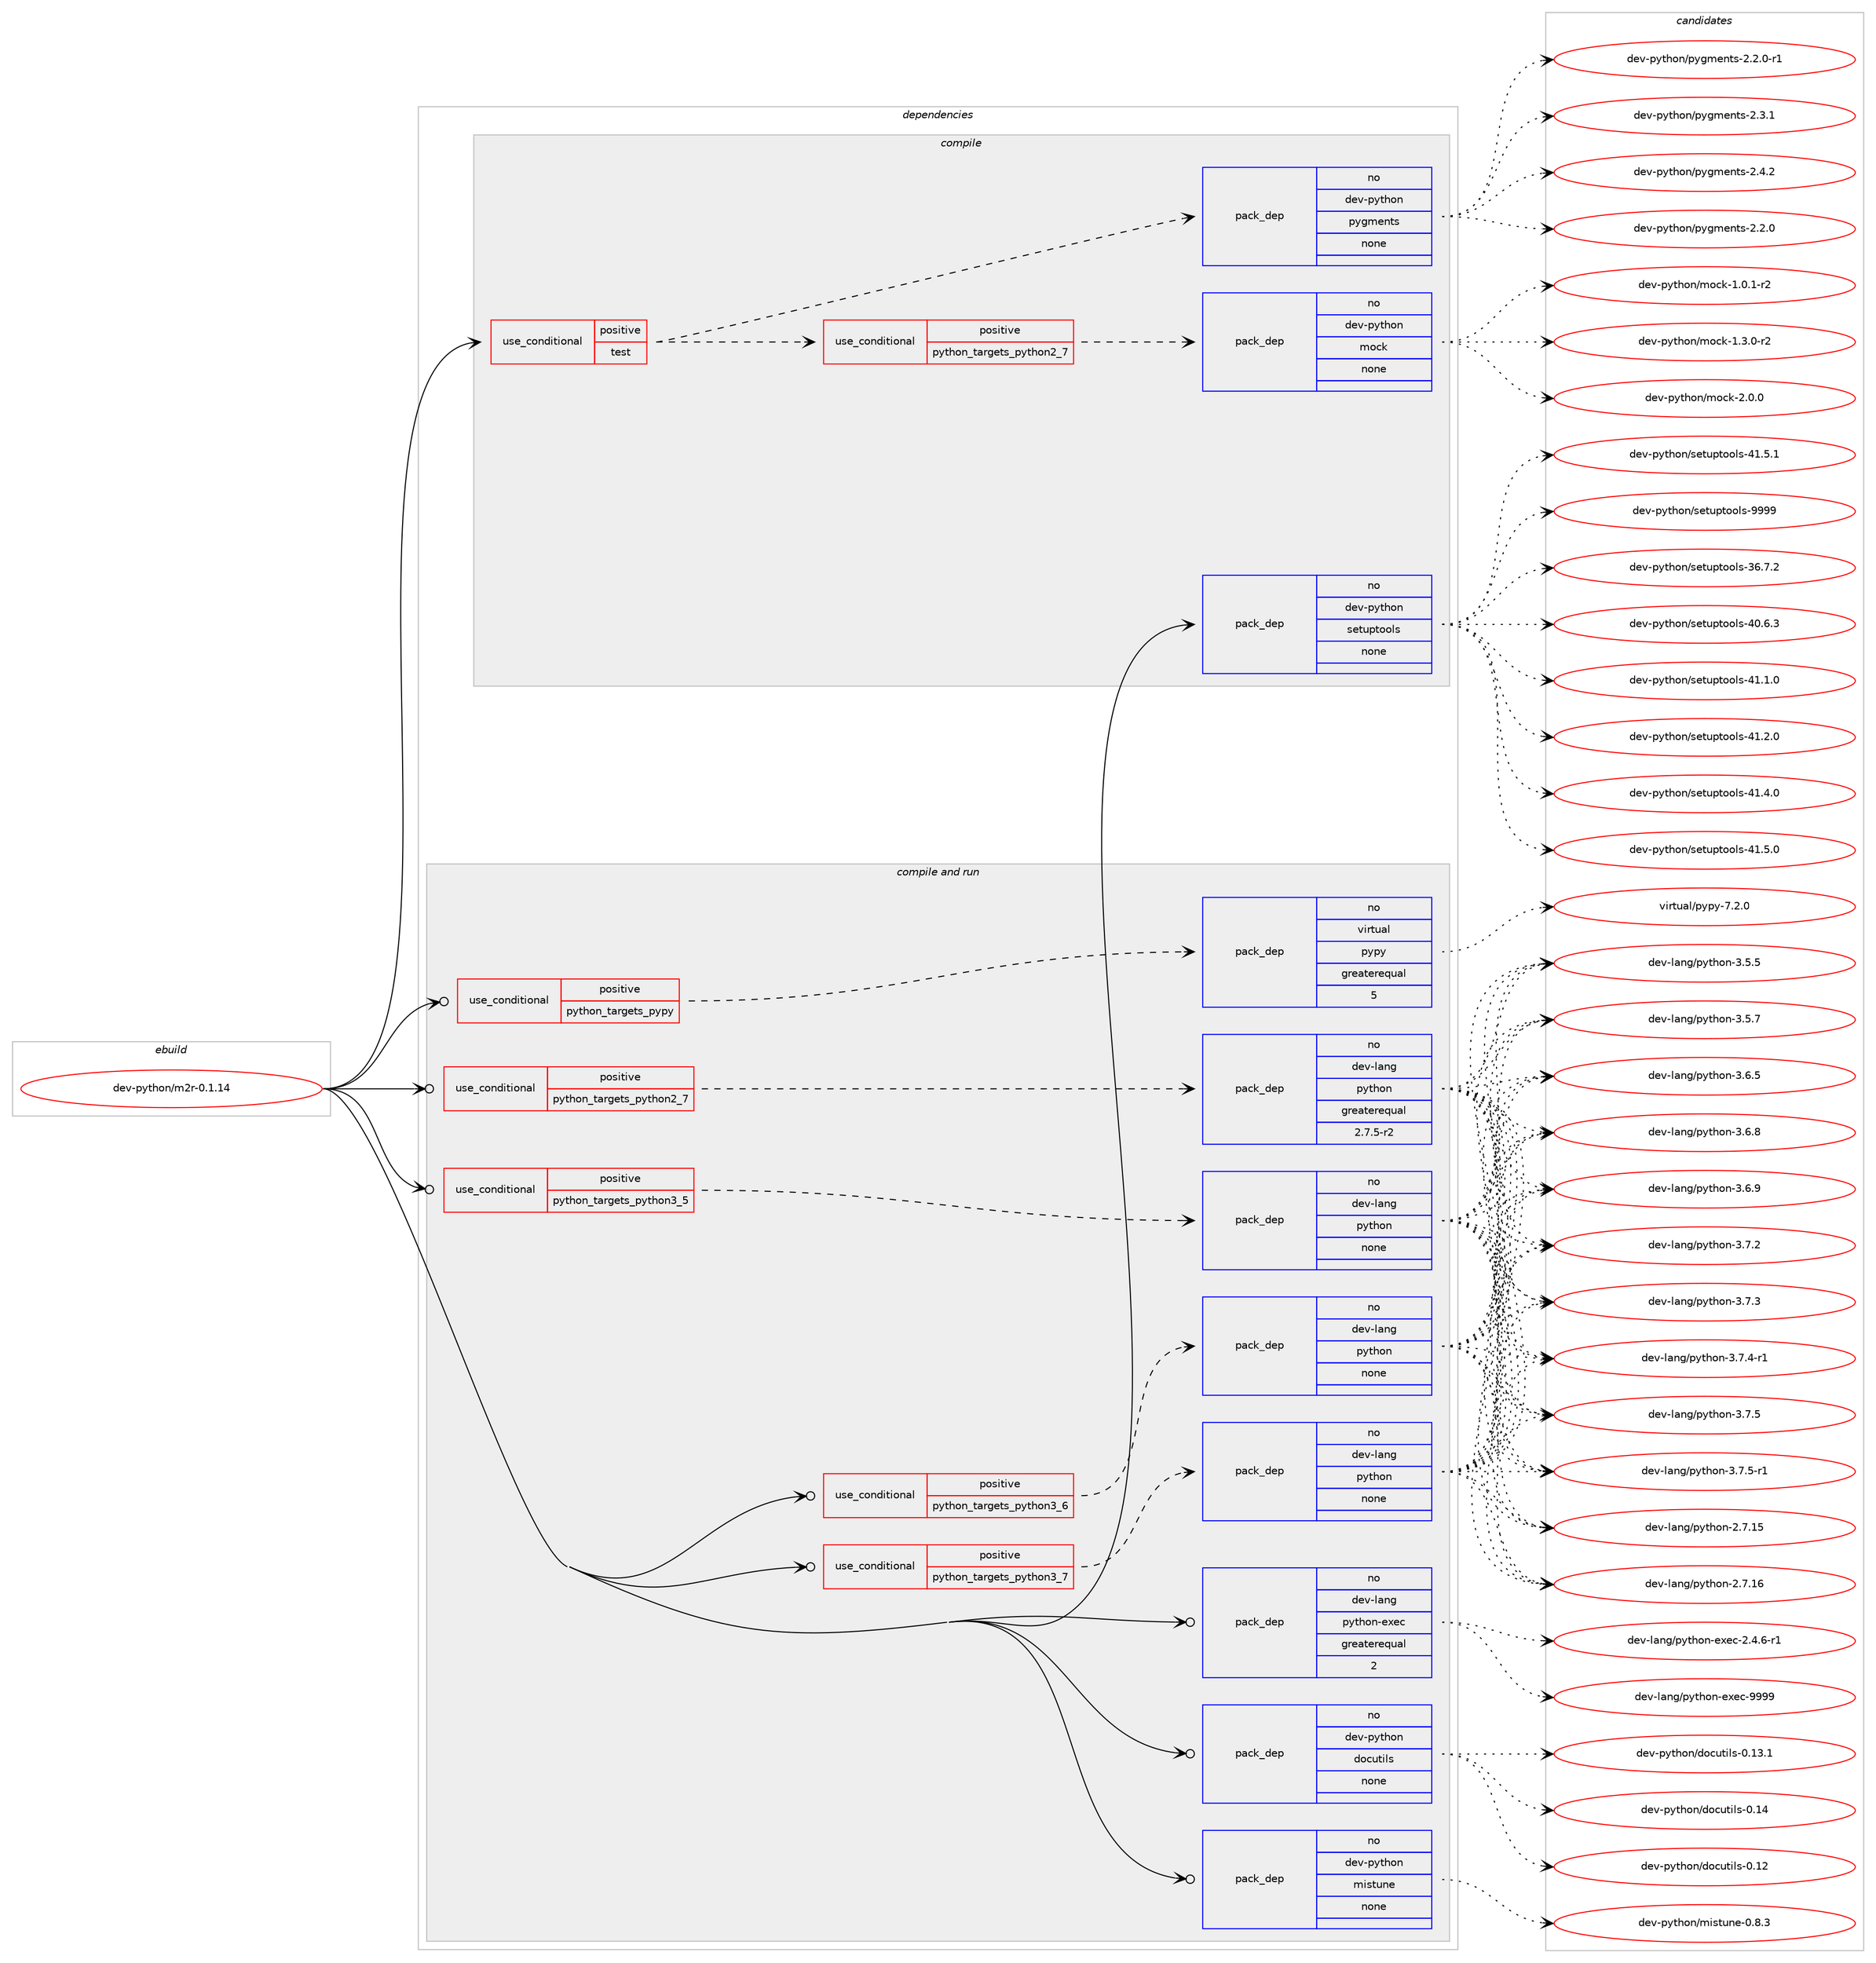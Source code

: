 digraph prolog {

# *************
# Graph options
# *************

newrank=true;
concentrate=true;
compound=true;
graph [rankdir=LR,fontname=Helvetica,fontsize=10,ranksep=1.5];#, ranksep=2.5, nodesep=0.2];
edge  [arrowhead=vee];
node  [fontname=Helvetica,fontsize=10];

# **********
# The ebuild
# **********

subgraph cluster_leftcol {
color=gray;
rank=same;
label=<<i>ebuild</i>>;
id [label="dev-python/m2r-0.1.14", color=red, width=4, href="../dev-python/m2r-0.1.14.svg"];
}

# ****************
# The dependencies
# ****************

subgraph cluster_midcol {
color=gray;
label=<<i>dependencies</i>>;
subgraph cluster_compile {
fillcolor="#eeeeee";
style=filled;
label=<<i>compile</i>>;
subgraph cond142224 {
dependency613682 [label=<<TABLE BORDER="0" CELLBORDER="1" CELLSPACING="0" CELLPADDING="4"><TR><TD ROWSPAN="3" CELLPADDING="10">use_conditional</TD></TR><TR><TD>positive</TD></TR><TR><TD>test</TD></TR></TABLE>>, shape=none, color=red];
subgraph cond142225 {
dependency613683 [label=<<TABLE BORDER="0" CELLBORDER="1" CELLSPACING="0" CELLPADDING="4"><TR><TD ROWSPAN="3" CELLPADDING="10">use_conditional</TD></TR><TR><TD>positive</TD></TR><TR><TD>python_targets_python2_7</TD></TR></TABLE>>, shape=none, color=red];
subgraph pack459654 {
dependency613684 [label=<<TABLE BORDER="0" CELLBORDER="1" CELLSPACING="0" CELLPADDING="4" WIDTH="220"><TR><TD ROWSPAN="6" CELLPADDING="30">pack_dep</TD></TR><TR><TD WIDTH="110">no</TD></TR><TR><TD>dev-python</TD></TR><TR><TD>mock</TD></TR><TR><TD>none</TD></TR><TR><TD></TD></TR></TABLE>>, shape=none, color=blue];
}
dependency613683:e -> dependency613684:w [weight=20,style="dashed",arrowhead="vee"];
}
dependency613682:e -> dependency613683:w [weight=20,style="dashed",arrowhead="vee"];
subgraph pack459655 {
dependency613685 [label=<<TABLE BORDER="0" CELLBORDER="1" CELLSPACING="0" CELLPADDING="4" WIDTH="220"><TR><TD ROWSPAN="6" CELLPADDING="30">pack_dep</TD></TR><TR><TD WIDTH="110">no</TD></TR><TR><TD>dev-python</TD></TR><TR><TD>pygments</TD></TR><TR><TD>none</TD></TR><TR><TD></TD></TR></TABLE>>, shape=none, color=blue];
}
dependency613682:e -> dependency613685:w [weight=20,style="dashed",arrowhead="vee"];
}
id:e -> dependency613682:w [weight=20,style="solid",arrowhead="vee"];
subgraph pack459656 {
dependency613686 [label=<<TABLE BORDER="0" CELLBORDER="1" CELLSPACING="0" CELLPADDING="4" WIDTH="220"><TR><TD ROWSPAN="6" CELLPADDING="30">pack_dep</TD></TR><TR><TD WIDTH="110">no</TD></TR><TR><TD>dev-python</TD></TR><TR><TD>setuptools</TD></TR><TR><TD>none</TD></TR><TR><TD></TD></TR></TABLE>>, shape=none, color=blue];
}
id:e -> dependency613686:w [weight=20,style="solid",arrowhead="vee"];
}
subgraph cluster_compileandrun {
fillcolor="#eeeeee";
style=filled;
label=<<i>compile and run</i>>;
subgraph cond142226 {
dependency613687 [label=<<TABLE BORDER="0" CELLBORDER="1" CELLSPACING="0" CELLPADDING="4"><TR><TD ROWSPAN="3" CELLPADDING="10">use_conditional</TD></TR><TR><TD>positive</TD></TR><TR><TD>python_targets_pypy</TD></TR></TABLE>>, shape=none, color=red];
subgraph pack459657 {
dependency613688 [label=<<TABLE BORDER="0" CELLBORDER="1" CELLSPACING="0" CELLPADDING="4" WIDTH="220"><TR><TD ROWSPAN="6" CELLPADDING="30">pack_dep</TD></TR><TR><TD WIDTH="110">no</TD></TR><TR><TD>virtual</TD></TR><TR><TD>pypy</TD></TR><TR><TD>greaterequal</TD></TR><TR><TD>5</TD></TR></TABLE>>, shape=none, color=blue];
}
dependency613687:e -> dependency613688:w [weight=20,style="dashed",arrowhead="vee"];
}
id:e -> dependency613687:w [weight=20,style="solid",arrowhead="odotvee"];
subgraph cond142227 {
dependency613689 [label=<<TABLE BORDER="0" CELLBORDER="1" CELLSPACING="0" CELLPADDING="4"><TR><TD ROWSPAN="3" CELLPADDING="10">use_conditional</TD></TR><TR><TD>positive</TD></TR><TR><TD>python_targets_python2_7</TD></TR></TABLE>>, shape=none, color=red];
subgraph pack459658 {
dependency613690 [label=<<TABLE BORDER="0" CELLBORDER="1" CELLSPACING="0" CELLPADDING="4" WIDTH="220"><TR><TD ROWSPAN="6" CELLPADDING="30">pack_dep</TD></TR><TR><TD WIDTH="110">no</TD></TR><TR><TD>dev-lang</TD></TR><TR><TD>python</TD></TR><TR><TD>greaterequal</TD></TR><TR><TD>2.7.5-r2</TD></TR></TABLE>>, shape=none, color=blue];
}
dependency613689:e -> dependency613690:w [weight=20,style="dashed",arrowhead="vee"];
}
id:e -> dependency613689:w [weight=20,style="solid",arrowhead="odotvee"];
subgraph cond142228 {
dependency613691 [label=<<TABLE BORDER="0" CELLBORDER="1" CELLSPACING="0" CELLPADDING="4"><TR><TD ROWSPAN="3" CELLPADDING="10">use_conditional</TD></TR><TR><TD>positive</TD></TR><TR><TD>python_targets_python3_5</TD></TR></TABLE>>, shape=none, color=red];
subgraph pack459659 {
dependency613692 [label=<<TABLE BORDER="0" CELLBORDER="1" CELLSPACING="0" CELLPADDING="4" WIDTH="220"><TR><TD ROWSPAN="6" CELLPADDING="30">pack_dep</TD></TR><TR><TD WIDTH="110">no</TD></TR><TR><TD>dev-lang</TD></TR><TR><TD>python</TD></TR><TR><TD>none</TD></TR><TR><TD></TD></TR></TABLE>>, shape=none, color=blue];
}
dependency613691:e -> dependency613692:w [weight=20,style="dashed",arrowhead="vee"];
}
id:e -> dependency613691:w [weight=20,style="solid",arrowhead="odotvee"];
subgraph cond142229 {
dependency613693 [label=<<TABLE BORDER="0" CELLBORDER="1" CELLSPACING="0" CELLPADDING="4"><TR><TD ROWSPAN="3" CELLPADDING="10">use_conditional</TD></TR><TR><TD>positive</TD></TR><TR><TD>python_targets_python3_6</TD></TR></TABLE>>, shape=none, color=red];
subgraph pack459660 {
dependency613694 [label=<<TABLE BORDER="0" CELLBORDER="1" CELLSPACING="0" CELLPADDING="4" WIDTH="220"><TR><TD ROWSPAN="6" CELLPADDING="30">pack_dep</TD></TR><TR><TD WIDTH="110">no</TD></TR><TR><TD>dev-lang</TD></TR><TR><TD>python</TD></TR><TR><TD>none</TD></TR><TR><TD></TD></TR></TABLE>>, shape=none, color=blue];
}
dependency613693:e -> dependency613694:w [weight=20,style="dashed",arrowhead="vee"];
}
id:e -> dependency613693:w [weight=20,style="solid",arrowhead="odotvee"];
subgraph cond142230 {
dependency613695 [label=<<TABLE BORDER="0" CELLBORDER="1" CELLSPACING="0" CELLPADDING="4"><TR><TD ROWSPAN="3" CELLPADDING="10">use_conditional</TD></TR><TR><TD>positive</TD></TR><TR><TD>python_targets_python3_7</TD></TR></TABLE>>, shape=none, color=red];
subgraph pack459661 {
dependency613696 [label=<<TABLE BORDER="0" CELLBORDER="1" CELLSPACING="0" CELLPADDING="4" WIDTH="220"><TR><TD ROWSPAN="6" CELLPADDING="30">pack_dep</TD></TR><TR><TD WIDTH="110">no</TD></TR><TR><TD>dev-lang</TD></TR><TR><TD>python</TD></TR><TR><TD>none</TD></TR><TR><TD></TD></TR></TABLE>>, shape=none, color=blue];
}
dependency613695:e -> dependency613696:w [weight=20,style="dashed",arrowhead="vee"];
}
id:e -> dependency613695:w [weight=20,style="solid",arrowhead="odotvee"];
subgraph pack459662 {
dependency613697 [label=<<TABLE BORDER="0" CELLBORDER="1" CELLSPACING="0" CELLPADDING="4" WIDTH="220"><TR><TD ROWSPAN="6" CELLPADDING="30">pack_dep</TD></TR><TR><TD WIDTH="110">no</TD></TR><TR><TD>dev-lang</TD></TR><TR><TD>python-exec</TD></TR><TR><TD>greaterequal</TD></TR><TR><TD>2</TD></TR></TABLE>>, shape=none, color=blue];
}
id:e -> dependency613697:w [weight=20,style="solid",arrowhead="odotvee"];
subgraph pack459663 {
dependency613698 [label=<<TABLE BORDER="0" CELLBORDER="1" CELLSPACING="0" CELLPADDING="4" WIDTH="220"><TR><TD ROWSPAN="6" CELLPADDING="30">pack_dep</TD></TR><TR><TD WIDTH="110">no</TD></TR><TR><TD>dev-python</TD></TR><TR><TD>docutils</TD></TR><TR><TD>none</TD></TR><TR><TD></TD></TR></TABLE>>, shape=none, color=blue];
}
id:e -> dependency613698:w [weight=20,style="solid",arrowhead="odotvee"];
subgraph pack459664 {
dependency613699 [label=<<TABLE BORDER="0" CELLBORDER="1" CELLSPACING="0" CELLPADDING="4" WIDTH="220"><TR><TD ROWSPAN="6" CELLPADDING="30">pack_dep</TD></TR><TR><TD WIDTH="110">no</TD></TR><TR><TD>dev-python</TD></TR><TR><TD>mistune</TD></TR><TR><TD>none</TD></TR><TR><TD></TD></TR></TABLE>>, shape=none, color=blue];
}
id:e -> dependency613699:w [weight=20,style="solid",arrowhead="odotvee"];
}
subgraph cluster_run {
fillcolor="#eeeeee";
style=filled;
label=<<i>run</i>>;
}
}

# **************
# The candidates
# **************

subgraph cluster_choices {
rank=same;
color=gray;
label=<<i>candidates</i>>;

subgraph choice459654 {
color=black;
nodesep=1;
choice1001011184511212111610411111047109111991074549464846494511450 [label="dev-python/mock-1.0.1-r2", color=red, width=4,href="../dev-python/mock-1.0.1-r2.svg"];
choice1001011184511212111610411111047109111991074549465146484511450 [label="dev-python/mock-1.3.0-r2", color=red, width=4,href="../dev-python/mock-1.3.0-r2.svg"];
choice100101118451121211161041111104710911199107455046484648 [label="dev-python/mock-2.0.0", color=red, width=4,href="../dev-python/mock-2.0.0.svg"];
dependency613684:e -> choice1001011184511212111610411111047109111991074549464846494511450:w [style=dotted,weight="100"];
dependency613684:e -> choice1001011184511212111610411111047109111991074549465146484511450:w [style=dotted,weight="100"];
dependency613684:e -> choice100101118451121211161041111104710911199107455046484648:w [style=dotted,weight="100"];
}
subgraph choice459655 {
color=black;
nodesep=1;
choice1001011184511212111610411111047112121103109101110116115455046504648 [label="dev-python/pygments-2.2.0", color=red, width=4,href="../dev-python/pygments-2.2.0.svg"];
choice10010111845112121116104111110471121211031091011101161154550465046484511449 [label="dev-python/pygments-2.2.0-r1", color=red, width=4,href="../dev-python/pygments-2.2.0-r1.svg"];
choice1001011184511212111610411111047112121103109101110116115455046514649 [label="dev-python/pygments-2.3.1", color=red, width=4,href="../dev-python/pygments-2.3.1.svg"];
choice1001011184511212111610411111047112121103109101110116115455046524650 [label="dev-python/pygments-2.4.2", color=red, width=4,href="../dev-python/pygments-2.4.2.svg"];
dependency613685:e -> choice1001011184511212111610411111047112121103109101110116115455046504648:w [style=dotted,weight="100"];
dependency613685:e -> choice10010111845112121116104111110471121211031091011101161154550465046484511449:w [style=dotted,weight="100"];
dependency613685:e -> choice1001011184511212111610411111047112121103109101110116115455046514649:w [style=dotted,weight="100"];
dependency613685:e -> choice1001011184511212111610411111047112121103109101110116115455046524650:w [style=dotted,weight="100"];
}
subgraph choice459656 {
color=black;
nodesep=1;
choice100101118451121211161041111104711510111611711211611111110811545515446554650 [label="dev-python/setuptools-36.7.2", color=red, width=4,href="../dev-python/setuptools-36.7.2.svg"];
choice100101118451121211161041111104711510111611711211611111110811545524846544651 [label="dev-python/setuptools-40.6.3", color=red, width=4,href="../dev-python/setuptools-40.6.3.svg"];
choice100101118451121211161041111104711510111611711211611111110811545524946494648 [label="dev-python/setuptools-41.1.0", color=red, width=4,href="../dev-python/setuptools-41.1.0.svg"];
choice100101118451121211161041111104711510111611711211611111110811545524946504648 [label="dev-python/setuptools-41.2.0", color=red, width=4,href="../dev-python/setuptools-41.2.0.svg"];
choice100101118451121211161041111104711510111611711211611111110811545524946524648 [label="dev-python/setuptools-41.4.0", color=red, width=4,href="../dev-python/setuptools-41.4.0.svg"];
choice100101118451121211161041111104711510111611711211611111110811545524946534648 [label="dev-python/setuptools-41.5.0", color=red, width=4,href="../dev-python/setuptools-41.5.0.svg"];
choice100101118451121211161041111104711510111611711211611111110811545524946534649 [label="dev-python/setuptools-41.5.1", color=red, width=4,href="../dev-python/setuptools-41.5.1.svg"];
choice10010111845112121116104111110471151011161171121161111111081154557575757 [label="dev-python/setuptools-9999", color=red, width=4,href="../dev-python/setuptools-9999.svg"];
dependency613686:e -> choice100101118451121211161041111104711510111611711211611111110811545515446554650:w [style=dotted,weight="100"];
dependency613686:e -> choice100101118451121211161041111104711510111611711211611111110811545524846544651:w [style=dotted,weight="100"];
dependency613686:e -> choice100101118451121211161041111104711510111611711211611111110811545524946494648:w [style=dotted,weight="100"];
dependency613686:e -> choice100101118451121211161041111104711510111611711211611111110811545524946504648:w [style=dotted,weight="100"];
dependency613686:e -> choice100101118451121211161041111104711510111611711211611111110811545524946524648:w [style=dotted,weight="100"];
dependency613686:e -> choice100101118451121211161041111104711510111611711211611111110811545524946534648:w [style=dotted,weight="100"];
dependency613686:e -> choice100101118451121211161041111104711510111611711211611111110811545524946534649:w [style=dotted,weight="100"];
dependency613686:e -> choice10010111845112121116104111110471151011161171121161111111081154557575757:w [style=dotted,weight="100"];
}
subgraph choice459657 {
color=black;
nodesep=1;
choice1181051141161179710847112121112121455546504648 [label="virtual/pypy-7.2.0", color=red, width=4,href="../virtual/pypy-7.2.0.svg"];
dependency613688:e -> choice1181051141161179710847112121112121455546504648:w [style=dotted,weight="100"];
}
subgraph choice459658 {
color=black;
nodesep=1;
choice10010111845108971101034711212111610411111045504655464953 [label="dev-lang/python-2.7.15", color=red, width=4,href="../dev-lang/python-2.7.15.svg"];
choice10010111845108971101034711212111610411111045504655464954 [label="dev-lang/python-2.7.16", color=red, width=4,href="../dev-lang/python-2.7.16.svg"];
choice100101118451089711010347112121116104111110455146534653 [label="dev-lang/python-3.5.5", color=red, width=4,href="../dev-lang/python-3.5.5.svg"];
choice100101118451089711010347112121116104111110455146534655 [label="dev-lang/python-3.5.7", color=red, width=4,href="../dev-lang/python-3.5.7.svg"];
choice100101118451089711010347112121116104111110455146544653 [label="dev-lang/python-3.6.5", color=red, width=4,href="../dev-lang/python-3.6.5.svg"];
choice100101118451089711010347112121116104111110455146544656 [label="dev-lang/python-3.6.8", color=red, width=4,href="../dev-lang/python-3.6.8.svg"];
choice100101118451089711010347112121116104111110455146544657 [label="dev-lang/python-3.6.9", color=red, width=4,href="../dev-lang/python-3.6.9.svg"];
choice100101118451089711010347112121116104111110455146554650 [label="dev-lang/python-3.7.2", color=red, width=4,href="../dev-lang/python-3.7.2.svg"];
choice100101118451089711010347112121116104111110455146554651 [label="dev-lang/python-3.7.3", color=red, width=4,href="../dev-lang/python-3.7.3.svg"];
choice1001011184510897110103471121211161041111104551465546524511449 [label="dev-lang/python-3.7.4-r1", color=red, width=4,href="../dev-lang/python-3.7.4-r1.svg"];
choice100101118451089711010347112121116104111110455146554653 [label="dev-lang/python-3.7.5", color=red, width=4,href="../dev-lang/python-3.7.5.svg"];
choice1001011184510897110103471121211161041111104551465546534511449 [label="dev-lang/python-3.7.5-r1", color=red, width=4,href="../dev-lang/python-3.7.5-r1.svg"];
dependency613690:e -> choice10010111845108971101034711212111610411111045504655464953:w [style=dotted,weight="100"];
dependency613690:e -> choice10010111845108971101034711212111610411111045504655464954:w [style=dotted,weight="100"];
dependency613690:e -> choice100101118451089711010347112121116104111110455146534653:w [style=dotted,weight="100"];
dependency613690:e -> choice100101118451089711010347112121116104111110455146534655:w [style=dotted,weight="100"];
dependency613690:e -> choice100101118451089711010347112121116104111110455146544653:w [style=dotted,weight="100"];
dependency613690:e -> choice100101118451089711010347112121116104111110455146544656:w [style=dotted,weight="100"];
dependency613690:e -> choice100101118451089711010347112121116104111110455146544657:w [style=dotted,weight="100"];
dependency613690:e -> choice100101118451089711010347112121116104111110455146554650:w [style=dotted,weight="100"];
dependency613690:e -> choice100101118451089711010347112121116104111110455146554651:w [style=dotted,weight="100"];
dependency613690:e -> choice1001011184510897110103471121211161041111104551465546524511449:w [style=dotted,weight="100"];
dependency613690:e -> choice100101118451089711010347112121116104111110455146554653:w [style=dotted,weight="100"];
dependency613690:e -> choice1001011184510897110103471121211161041111104551465546534511449:w [style=dotted,weight="100"];
}
subgraph choice459659 {
color=black;
nodesep=1;
choice10010111845108971101034711212111610411111045504655464953 [label="dev-lang/python-2.7.15", color=red, width=4,href="../dev-lang/python-2.7.15.svg"];
choice10010111845108971101034711212111610411111045504655464954 [label="dev-lang/python-2.7.16", color=red, width=4,href="../dev-lang/python-2.7.16.svg"];
choice100101118451089711010347112121116104111110455146534653 [label="dev-lang/python-3.5.5", color=red, width=4,href="../dev-lang/python-3.5.5.svg"];
choice100101118451089711010347112121116104111110455146534655 [label="dev-lang/python-3.5.7", color=red, width=4,href="../dev-lang/python-3.5.7.svg"];
choice100101118451089711010347112121116104111110455146544653 [label="dev-lang/python-3.6.5", color=red, width=4,href="../dev-lang/python-3.6.5.svg"];
choice100101118451089711010347112121116104111110455146544656 [label="dev-lang/python-3.6.8", color=red, width=4,href="../dev-lang/python-3.6.8.svg"];
choice100101118451089711010347112121116104111110455146544657 [label="dev-lang/python-3.6.9", color=red, width=4,href="../dev-lang/python-3.6.9.svg"];
choice100101118451089711010347112121116104111110455146554650 [label="dev-lang/python-3.7.2", color=red, width=4,href="../dev-lang/python-3.7.2.svg"];
choice100101118451089711010347112121116104111110455146554651 [label="dev-lang/python-3.7.3", color=red, width=4,href="../dev-lang/python-3.7.3.svg"];
choice1001011184510897110103471121211161041111104551465546524511449 [label="dev-lang/python-3.7.4-r1", color=red, width=4,href="../dev-lang/python-3.7.4-r1.svg"];
choice100101118451089711010347112121116104111110455146554653 [label="dev-lang/python-3.7.5", color=red, width=4,href="../dev-lang/python-3.7.5.svg"];
choice1001011184510897110103471121211161041111104551465546534511449 [label="dev-lang/python-3.7.5-r1", color=red, width=4,href="../dev-lang/python-3.7.5-r1.svg"];
dependency613692:e -> choice10010111845108971101034711212111610411111045504655464953:w [style=dotted,weight="100"];
dependency613692:e -> choice10010111845108971101034711212111610411111045504655464954:w [style=dotted,weight="100"];
dependency613692:e -> choice100101118451089711010347112121116104111110455146534653:w [style=dotted,weight="100"];
dependency613692:e -> choice100101118451089711010347112121116104111110455146534655:w [style=dotted,weight="100"];
dependency613692:e -> choice100101118451089711010347112121116104111110455146544653:w [style=dotted,weight="100"];
dependency613692:e -> choice100101118451089711010347112121116104111110455146544656:w [style=dotted,weight="100"];
dependency613692:e -> choice100101118451089711010347112121116104111110455146544657:w [style=dotted,weight="100"];
dependency613692:e -> choice100101118451089711010347112121116104111110455146554650:w [style=dotted,weight="100"];
dependency613692:e -> choice100101118451089711010347112121116104111110455146554651:w [style=dotted,weight="100"];
dependency613692:e -> choice1001011184510897110103471121211161041111104551465546524511449:w [style=dotted,weight="100"];
dependency613692:e -> choice100101118451089711010347112121116104111110455146554653:w [style=dotted,weight="100"];
dependency613692:e -> choice1001011184510897110103471121211161041111104551465546534511449:w [style=dotted,weight="100"];
}
subgraph choice459660 {
color=black;
nodesep=1;
choice10010111845108971101034711212111610411111045504655464953 [label="dev-lang/python-2.7.15", color=red, width=4,href="../dev-lang/python-2.7.15.svg"];
choice10010111845108971101034711212111610411111045504655464954 [label="dev-lang/python-2.7.16", color=red, width=4,href="../dev-lang/python-2.7.16.svg"];
choice100101118451089711010347112121116104111110455146534653 [label="dev-lang/python-3.5.5", color=red, width=4,href="../dev-lang/python-3.5.5.svg"];
choice100101118451089711010347112121116104111110455146534655 [label="dev-lang/python-3.5.7", color=red, width=4,href="../dev-lang/python-3.5.7.svg"];
choice100101118451089711010347112121116104111110455146544653 [label="dev-lang/python-3.6.5", color=red, width=4,href="../dev-lang/python-3.6.5.svg"];
choice100101118451089711010347112121116104111110455146544656 [label="dev-lang/python-3.6.8", color=red, width=4,href="../dev-lang/python-3.6.8.svg"];
choice100101118451089711010347112121116104111110455146544657 [label="dev-lang/python-3.6.9", color=red, width=4,href="../dev-lang/python-3.6.9.svg"];
choice100101118451089711010347112121116104111110455146554650 [label="dev-lang/python-3.7.2", color=red, width=4,href="../dev-lang/python-3.7.2.svg"];
choice100101118451089711010347112121116104111110455146554651 [label="dev-lang/python-3.7.3", color=red, width=4,href="../dev-lang/python-3.7.3.svg"];
choice1001011184510897110103471121211161041111104551465546524511449 [label="dev-lang/python-3.7.4-r1", color=red, width=4,href="../dev-lang/python-3.7.4-r1.svg"];
choice100101118451089711010347112121116104111110455146554653 [label="dev-lang/python-3.7.5", color=red, width=4,href="../dev-lang/python-3.7.5.svg"];
choice1001011184510897110103471121211161041111104551465546534511449 [label="dev-lang/python-3.7.5-r1", color=red, width=4,href="../dev-lang/python-3.7.5-r1.svg"];
dependency613694:e -> choice10010111845108971101034711212111610411111045504655464953:w [style=dotted,weight="100"];
dependency613694:e -> choice10010111845108971101034711212111610411111045504655464954:w [style=dotted,weight="100"];
dependency613694:e -> choice100101118451089711010347112121116104111110455146534653:w [style=dotted,weight="100"];
dependency613694:e -> choice100101118451089711010347112121116104111110455146534655:w [style=dotted,weight="100"];
dependency613694:e -> choice100101118451089711010347112121116104111110455146544653:w [style=dotted,weight="100"];
dependency613694:e -> choice100101118451089711010347112121116104111110455146544656:w [style=dotted,weight="100"];
dependency613694:e -> choice100101118451089711010347112121116104111110455146544657:w [style=dotted,weight="100"];
dependency613694:e -> choice100101118451089711010347112121116104111110455146554650:w [style=dotted,weight="100"];
dependency613694:e -> choice100101118451089711010347112121116104111110455146554651:w [style=dotted,weight="100"];
dependency613694:e -> choice1001011184510897110103471121211161041111104551465546524511449:w [style=dotted,weight="100"];
dependency613694:e -> choice100101118451089711010347112121116104111110455146554653:w [style=dotted,weight="100"];
dependency613694:e -> choice1001011184510897110103471121211161041111104551465546534511449:w [style=dotted,weight="100"];
}
subgraph choice459661 {
color=black;
nodesep=1;
choice10010111845108971101034711212111610411111045504655464953 [label="dev-lang/python-2.7.15", color=red, width=4,href="../dev-lang/python-2.7.15.svg"];
choice10010111845108971101034711212111610411111045504655464954 [label="dev-lang/python-2.7.16", color=red, width=4,href="../dev-lang/python-2.7.16.svg"];
choice100101118451089711010347112121116104111110455146534653 [label="dev-lang/python-3.5.5", color=red, width=4,href="../dev-lang/python-3.5.5.svg"];
choice100101118451089711010347112121116104111110455146534655 [label="dev-lang/python-3.5.7", color=red, width=4,href="../dev-lang/python-3.5.7.svg"];
choice100101118451089711010347112121116104111110455146544653 [label="dev-lang/python-3.6.5", color=red, width=4,href="../dev-lang/python-3.6.5.svg"];
choice100101118451089711010347112121116104111110455146544656 [label="dev-lang/python-3.6.8", color=red, width=4,href="../dev-lang/python-3.6.8.svg"];
choice100101118451089711010347112121116104111110455146544657 [label="dev-lang/python-3.6.9", color=red, width=4,href="../dev-lang/python-3.6.9.svg"];
choice100101118451089711010347112121116104111110455146554650 [label="dev-lang/python-3.7.2", color=red, width=4,href="../dev-lang/python-3.7.2.svg"];
choice100101118451089711010347112121116104111110455146554651 [label="dev-lang/python-3.7.3", color=red, width=4,href="../dev-lang/python-3.7.3.svg"];
choice1001011184510897110103471121211161041111104551465546524511449 [label="dev-lang/python-3.7.4-r1", color=red, width=4,href="../dev-lang/python-3.7.4-r1.svg"];
choice100101118451089711010347112121116104111110455146554653 [label="dev-lang/python-3.7.5", color=red, width=4,href="../dev-lang/python-3.7.5.svg"];
choice1001011184510897110103471121211161041111104551465546534511449 [label="dev-lang/python-3.7.5-r1", color=red, width=4,href="../dev-lang/python-3.7.5-r1.svg"];
dependency613696:e -> choice10010111845108971101034711212111610411111045504655464953:w [style=dotted,weight="100"];
dependency613696:e -> choice10010111845108971101034711212111610411111045504655464954:w [style=dotted,weight="100"];
dependency613696:e -> choice100101118451089711010347112121116104111110455146534653:w [style=dotted,weight="100"];
dependency613696:e -> choice100101118451089711010347112121116104111110455146534655:w [style=dotted,weight="100"];
dependency613696:e -> choice100101118451089711010347112121116104111110455146544653:w [style=dotted,weight="100"];
dependency613696:e -> choice100101118451089711010347112121116104111110455146544656:w [style=dotted,weight="100"];
dependency613696:e -> choice100101118451089711010347112121116104111110455146544657:w [style=dotted,weight="100"];
dependency613696:e -> choice100101118451089711010347112121116104111110455146554650:w [style=dotted,weight="100"];
dependency613696:e -> choice100101118451089711010347112121116104111110455146554651:w [style=dotted,weight="100"];
dependency613696:e -> choice1001011184510897110103471121211161041111104551465546524511449:w [style=dotted,weight="100"];
dependency613696:e -> choice100101118451089711010347112121116104111110455146554653:w [style=dotted,weight="100"];
dependency613696:e -> choice1001011184510897110103471121211161041111104551465546534511449:w [style=dotted,weight="100"];
}
subgraph choice459662 {
color=black;
nodesep=1;
choice10010111845108971101034711212111610411111045101120101994550465246544511449 [label="dev-lang/python-exec-2.4.6-r1", color=red, width=4,href="../dev-lang/python-exec-2.4.6-r1.svg"];
choice10010111845108971101034711212111610411111045101120101994557575757 [label="dev-lang/python-exec-9999", color=red, width=4,href="../dev-lang/python-exec-9999.svg"];
dependency613697:e -> choice10010111845108971101034711212111610411111045101120101994550465246544511449:w [style=dotted,weight="100"];
dependency613697:e -> choice10010111845108971101034711212111610411111045101120101994557575757:w [style=dotted,weight="100"];
}
subgraph choice459663 {
color=black;
nodesep=1;
choice1001011184511212111610411111047100111991171161051081154548464950 [label="dev-python/docutils-0.12", color=red, width=4,href="../dev-python/docutils-0.12.svg"];
choice10010111845112121116104111110471001119911711610510811545484649514649 [label="dev-python/docutils-0.13.1", color=red, width=4,href="../dev-python/docutils-0.13.1.svg"];
choice1001011184511212111610411111047100111991171161051081154548464952 [label="dev-python/docutils-0.14", color=red, width=4,href="../dev-python/docutils-0.14.svg"];
dependency613698:e -> choice1001011184511212111610411111047100111991171161051081154548464950:w [style=dotted,weight="100"];
dependency613698:e -> choice10010111845112121116104111110471001119911711610510811545484649514649:w [style=dotted,weight="100"];
dependency613698:e -> choice1001011184511212111610411111047100111991171161051081154548464952:w [style=dotted,weight="100"];
}
subgraph choice459664 {
color=black;
nodesep=1;
choice1001011184511212111610411111047109105115116117110101454846564651 [label="dev-python/mistune-0.8.3", color=red, width=4,href="../dev-python/mistune-0.8.3.svg"];
dependency613699:e -> choice1001011184511212111610411111047109105115116117110101454846564651:w [style=dotted,weight="100"];
}
}

}
